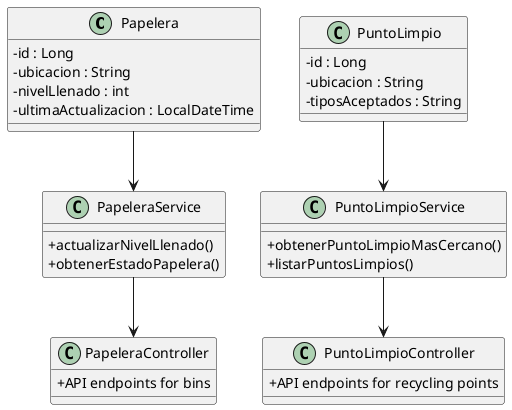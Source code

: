 @startuml
skinparam classAttributeIconSize 0

class Papelera {
  - id : Long
  - ubicacion : String
  - nivelLlenado : int
  - ultimaActualizacion : LocalDateTime
}

class PuntoLimpio {
  - id : Long
  - ubicacion : String
  - tiposAceptados : String
}

class PapeleraService {
  + actualizarNivelLlenado()
  + obtenerEstadoPapelera()
}

class PuntoLimpioService {
  + obtenerPuntoLimpioMasCercano()
  + listarPuntosLimpios()
}

class PapeleraController {
  + API endpoints for bins
}

class PuntoLimpioController {
  + API endpoints for recycling points
}

Papelera --> PapeleraService
PapeleraService --> PapeleraController

PuntoLimpio --> PuntoLimpioService
PuntoLimpioService --> PuntoLimpioController
@enduml
